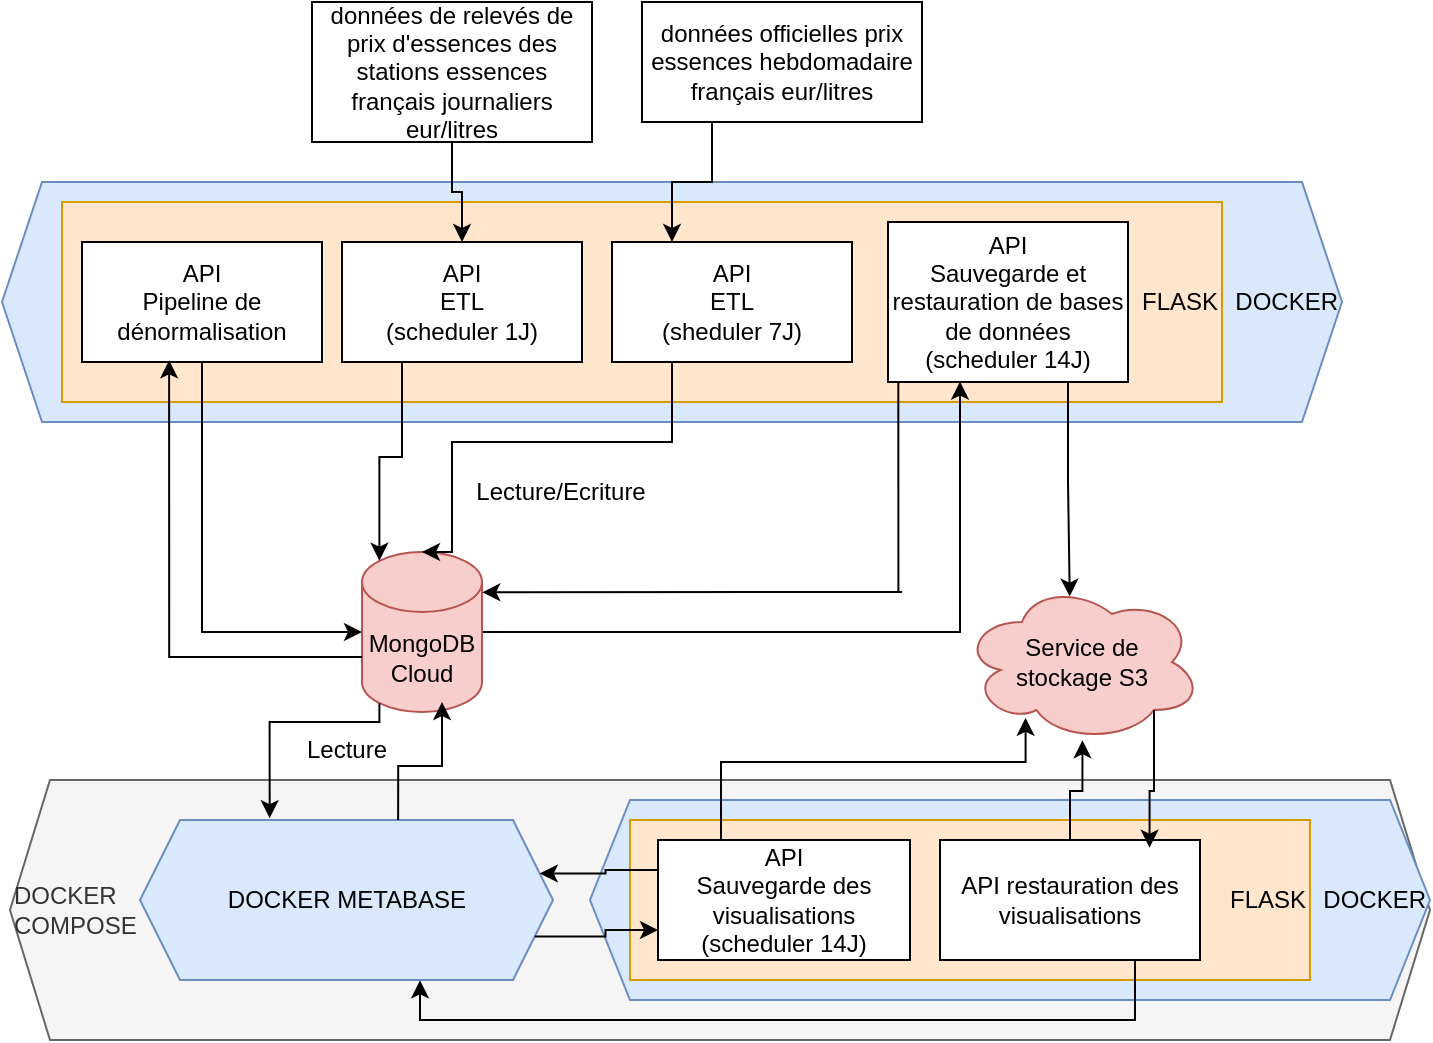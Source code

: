 <mxfile version="27.1.6">
  <diagram name="Page-1" id="DYus6r99QH-YhqP8SPfU">
    <mxGraphModel dx="1314" dy="670" grid="1" gridSize="10" guides="1" tooltips="1" connect="1" arrows="1" fold="1" page="1" pageScale="1" pageWidth="827" pageHeight="1169" math="0" shadow="0">
      <root>
        <mxCell id="0" />
        <mxCell id="1" parent="0" />
        <mxCell id="x7UDAzUqGDP_pL8HJtb2-10" value="DOCKER&lt;br&gt;COMPOSE" style="shape=hexagon;perimeter=hexagonPerimeter2;whiteSpace=wrap;html=1;fixedSize=1;align=left;fillColor=#f5f5f5;strokeColor=#666666;fontColor=#333333;" parent="1" vertex="1">
          <mxGeometry x="84" y="629" width="710" height="130" as="geometry" />
        </mxCell>
        <mxCell id="HPA1k4R3t_jq5nEZBtTo-7" value="DOCKER" style="shape=hexagon;perimeter=hexagonPerimeter2;whiteSpace=wrap;html=1;fixedSize=1;align=right;fillColor=#dae8fc;strokeColor=#6c8ebf;" parent="1" vertex="1">
          <mxGeometry x="374" y="639" width="420" height="100" as="geometry" />
        </mxCell>
        <mxCell id="HPA1k4R3t_jq5nEZBtTo-8" value="DOCKER METABASE" style="shape=hexagon;perimeter=hexagonPerimeter2;whiteSpace=wrap;html=1;fixedSize=1;align=center;fillColor=#dae8fc;strokeColor=#6c8ebf;" parent="1" vertex="1">
          <mxGeometry x="149" y="649" width="206.5" height="80" as="geometry" />
        </mxCell>
        <mxCell id="HPA1k4R3t_jq5nEZBtTo-6" value="DOCKER" style="shape=hexagon;perimeter=hexagonPerimeter2;whiteSpace=wrap;html=1;fixedSize=1;align=right;fillColor=#dae8fc;strokeColor=#6c8ebf;" parent="1" vertex="1">
          <mxGeometry x="80" y="330" width="670" height="120" as="geometry" />
        </mxCell>
        <mxCell id="RvFatmFrUb0J1HVwR3kz-6" value="FLASK" style="rounded=0;whiteSpace=wrap;html=1;align=right;fillColor=#ffe6cc;strokeColor=#d79b00;" parent="1" vertex="1">
          <mxGeometry x="110" y="340" width="580" height="100" as="geometry" />
        </mxCell>
        <mxCell id="RvFatmFrUb0J1HVwR3kz-7" style="edgeStyle=orthogonalEdgeStyle;rounded=0;orthogonalLoop=1;jettySize=auto;html=1;exitX=0.5;exitY=1;exitDx=0;exitDy=0;" parent="1" source="RvFatmFrUb0J1HVwR3kz-2" target="RvFatmFrUb0J1HVwR3kz-4" edge="1">
          <mxGeometry relative="1" as="geometry" />
        </mxCell>
        <mxCell id="RvFatmFrUb0J1HVwR3kz-2" value="&lt;span style=&quot;background-color: transparent; color: light-dark(rgb(0, 0, 0), rgb(255, 255, 255));&quot;&gt;données de relevés de prix d&#39;essences des stations essences français journaliers eur/litres&lt;/span&gt;" style="rounded=0;whiteSpace=wrap;html=1;" parent="1" vertex="1">
          <mxGeometry x="235" y="240" width="140" height="70" as="geometry" />
        </mxCell>
        <mxCell id="x7UDAzUqGDP_pL8HJtb2-3" style="edgeStyle=orthogonalEdgeStyle;rounded=0;orthogonalLoop=1;jettySize=auto;html=1;exitX=0.25;exitY=1;exitDx=0;exitDy=0;entryX=0.25;entryY=0;entryDx=0;entryDy=0;" parent="1" source="RvFatmFrUb0J1HVwR3kz-3" target="RvFatmFrUb0J1HVwR3kz-5" edge="1">
          <mxGeometry relative="1" as="geometry" />
        </mxCell>
        <mxCell id="RvFatmFrUb0J1HVwR3kz-3" value="données officielles prix essences hebdomadaire&lt;div&gt;français eur/litres&lt;/div&gt;" style="rounded=0;whiteSpace=wrap;html=1;" parent="1" vertex="1">
          <mxGeometry x="400" y="240" width="140" height="60" as="geometry" />
        </mxCell>
        <mxCell id="RvFatmFrUb0J1HVwR3kz-4" value="API&lt;br&gt;ETL&lt;br&gt;(scheduler 1J)" style="rounded=0;whiteSpace=wrap;html=1;" parent="1" vertex="1">
          <mxGeometry x="250" y="360" width="120" height="60" as="geometry" />
        </mxCell>
        <mxCell id="RvFatmFrUb0J1HVwR3kz-5" value="API&lt;br&gt;ETL&lt;br&gt;(sheduler 7J)" style="rounded=0;whiteSpace=wrap;html=1;" parent="1" vertex="1">
          <mxGeometry x="385" y="360" width="120" height="60" as="geometry" />
        </mxCell>
        <mxCell id="RvFatmFrUb0J1HVwR3kz-23" style="edgeStyle=orthogonalEdgeStyle;rounded=0;orthogonalLoop=1;jettySize=auto;html=1;exitX=1;exitY=0.5;exitDx=0;exitDy=0;exitPerimeter=0;entryX=0.3;entryY=0.997;entryDx=0;entryDy=0;entryPerimeter=0;" parent="1" source="RvFatmFrUb0J1HVwR3kz-9" target="RvFatmFrUb0J1HVwR3kz-19" edge="1">
          <mxGeometry relative="1" as="geometry">
            <mxPoint x="540" y="420" as="targetPoint" />
            <Array as="points">
              <mxPoint x="559" y="555" />
            </Array>
          </mxGeometry>
        </mxCell>
        <mxCell id="RvFatmFrUb0J1HVwR3kz-9" value="MongoDB&lt;br&gt;Cloud" style="shape=cylinder3;whiteSpace=wrap;html=1;boundedLbl=1;backgroundOutline=1;size=15;fillColor=#f8cecc;strokeColor=#b85450;" parent="1" vertex="1">
          <mxGeometry x="260" y="515" width="60" height="80" as="geometry" />
        </mxCell>
        <mxCell id="RvFatmFrUb0J1HVwR3kz-19" value="API&lt;br&gt;Sauvegarde et restauration de bases de données&lt;br&gt;(scheduler 14J)" style="rounded=0;whiteSpace=wrap;html=1;" parent="1" vertex="1">
          <mxGeometry x="523" y="350" width="120" height="80" as="geometry" />
        </mxCell>
        <mxCell id="RvFatmFrUb0J1HVwR3kz-20" style="edgeStyle=orthogonalEdgeStyle;rounded=0;orthogonalLoop=1;jettySize=auto;html=1;exitX=0.25;exitY=1;exitDx=0;exitDy=0;entryX=0.145;entryY=0;entryDx=0;entryDy=4.35;entryPerimeter=0;" parent="1" source="RvFatmFrUb0J1HVwR3kz-4" target="RvFatmFrUb0J1HVwR3kz-9" edge="1">
          <mxGeometry relative="1" as="geometry" />
        </mxCell>
        <mxCell id="RvFatmFrUb0J1HVwR3kz-21" style="edgeStyle=orthogonalEdgeStyle;rounded=0;orthogonalLoop=1;jettySize=auto;html=1;exitX=0.25;exitY=1;exitDx=0;exitDy=0;entryX=0.5;entryY=0;entryDx=0;entryDy=0;entryPerimeter=0;" parent="1" source="RvFatmFrUb0J1HVwR3kz-5" target="RvFatmFrUb0J1HVwR3kz-9" edge="1">
          <mxGeometry relative="1" as="geometry">
            <Array as="points">
              <mxPoint x="415" y="460" />
              <mxPoint x="305" y="460" />
            </Array>
          </mxGeometry>
        </mxCell>
        <mxCell id="RvFatmFrUb0J1HVwR3kz-22" style="edgeStyle=orthogonalEdgeStyle;rounded=0;orthogonalLoop=1;jettySize=auto;html=1;exitX=0.043;exitY=1.005;exitDx=0;exitDy=0;entryX=1.002;entryY=0.252;entryDx=0;entryDy=0;entryPerimeter=0;exitPerimeter=0;" parent="1" source="RvFatmFrUb0J1HVwR3kz-19" target="RvFatmFrUb0J1HVwR3kz-9" edge="1">
          <mxGeometry relative="1" as="geometry">
            <Array as="points">
              <mxPoint x="528" y="535" />
              <mxPoint x="530" y="535" />
            </Array>
          </mxGeometry>
        </mxCell>
        <mxCell id="RvFatmFrUb0J1HVwR3kz-24" value="Service de &lt;br&gt;stockage S3" style="ellipse;shape=cloud;whiteSpace=wrap;html=1;fillColor=#f8cecc;strokeColor=#b85450;" parent="1" vertex="1">
          <mxGeometry x="560" y="530" width="120" height="80" as="geometry" />
        </mxCell>
        <mxCell id="RvFatmFrUb0J1HVwR3kz-25" style="edgeStyle=orthogonalEdgeStyle;rounded=0;orthogonalLoop=1;jettySize=auto;html=1;exitX=0.75;exitY=1;exitDx=0;exitDy=0;entryX=0.449;entryY=0.091;entryDx=0;entryDy=0;entryPerimeter=0;" parent="1" source="RvFatmFrUb0J1HVwR3kz-19" target="RvFatmFrUb0J1HVwR3kz-24" edge="1">
          <mxGeometry relative="1" as="geometry" />
        </mxCell>
        <mxCell id="HPA1k4R3t_jq5nEZBtTo-1" value="FLASK" style="rounded=0;whiteSpace=wrap;html=1;align=right;fillColor=#ffe6cc;strokeColor=#d79b00;" parent="1" vertex="1">
          <mxGeometry x="394" y="649" width="340" height="80" as="geometry" />
        </mxCell>
        <mxCell id="HPA1k4R3t_jq5nEZBtTo-4" value="API&lt;br&gt;Sauvegarde des visualisations&lt;br&gt;(scheduler 14J)" style="rounded=0;whiteSpace=wrap;html=1;" parent="1" vertex="1">
          <mxGeometry x="408" y="659" width="126" height="60" as="geometry" />
        </mxCell>
        <mxCell id="HPA1k4R3t_jq5nEZBtTo-15" style="edgeStyle=orthogonalEdgeStyle;rounded=0;orthogonalLoop=1;jettySize=auto;html=1;exitX=0;exitY=0.25;exitDx=0;exitDy=0;entryX=0.968;entryY=0.334;entryDx=0;entryDy=0;entryPerimeter=0;" parent="1" source="HPA1k4R3t_jq5nEZBtTo-4" target="HPA1k4R3t_jq5nEZBtTo-8" edge="1">
          <mxGeometry relative="1" as="geometry" />
        </mxCell>
        <mxCell id="HPA1k4R3t_jq5nEZBtTo-16" style="edgeStyle=orthogonalEdgeStyle;rounded=0;orthogonalLoop=1;jettySize=auto;html=1;exitX=1;exitY=0.75;exitDx=0;exitDy=0;entryX=0;entryY=0.75;entryDx=0;entryDy=0;" parent="1" source="HPA1k4R3t_jq5nEZBtTo-8" target="HPA1k4R3t_jq5nEZBtTo-4" edge="1">
          <mxGeometry relative="1" as="geometry" />
        </mxCell>
        <mxCell id="HPA1k4R3t_jq5nEZBtTo-18" value="API restauration des visualisations" style="rounded=0;whiteSpace=wrap;html=1;" parent="1" vertex="1">
          <mxGeometry x="549" y="659" width="130" height="60" as="geometry" />
        </mxCell>
        <mxCell id="HPA1k4R3t_jq5nEZBtTo-19" style="edgeStyle=orthogonalEdgeStyle;rounded=0;orthogonalLoop=1;jettySize=auto;html=1;exitX=0.25;exitY=0;exitDx=0;exitDy=0;entryX=0.265;entryY=0.849;entryDx=0;entryDy=0;entryPerimeter=0;" parent="1" source="HPA1k4R3t_jq5nEZBtTo-4" target="RvFatmFrUb0J1HVwR3kz-24" edge="1">
          <mxGeometry relative="1" as="geometry">
            <Array as="points">
              <mxPoint x="440" y="620" />
              <mxPoint x="592" y="620" />
            </Array>
          </mxGeometry>
        </mxCell>
        <mxCell id="HPA1k4R3t_jq5nEZBtTo-20" style="edgeStyle=orthogonalEdgeStyle;rounded=0;orthogonalLoop=1;jettySize=auto;html=1;exitX=0.5;exitY=0;exitDx=0;exitDy=0;entryX=0.502;entryY=0.989;entryDx=0;entryDy=0;entryPerimeter=0;" parent="1" source="HPA1k4R3t_jq5nEZBtTo-18" target="RvFatmFrUb0J1HVwR3kz-24" edge="1">
          <mxGeometry relative="1" as="geometry" />
        </mxCell>
        <mxCell id="HPA1k4R3t_jq5nEZBtTo-24" style="edgeStyle=orthogonalEdgeStyle;rounded=0;orthogonalLoop=1;jettySize=auto;html=1;exitX=0.8;exitY=0.8;exitDx=0;exitDy=0;exitPerimeter=0;entryX=0.806;entryY=0.064;entryDx=0;entryDy=0;entryPerimeter=0;" parent="1" source="RvFatmFrUb0J1HVwR3kz-24" target="HPA1k4R3t_jq5nEZBtTo-18" edge="1">
          <mxGeometry relative="1" as="geometry" />
        </mxCell>
        <mxCell id="x7UDAzUqGDP_pL8HJtb2-9" style="edgeStyle=orthogonalEdgeStyle;rounded=0;orthogonalLoop=1;jettySize=auto;html=1;exitX=0.75;exitY=1;exitDx=0;exitDy=0;entryX=0.678;entryY=1.002;entryDx=0;entryDy=0;entryPerimeter=0;" parent="1" source="HPA1k4R3t_jq5nEZBtTo-18" target="HPA1k4R3t_jq5nEZBtTo-8" edge="1">
          <mxGeometry relative="1" as="geometry" />
        </mxCell>
        <mxCell id="x7UDAzUqGDP_pL8HJtb2-11" value="Lecture/Ecriture" style="text;html=1;align=center;verticalAlign=middle;resizable=0;points=[];autosize=1;strokeColor=none;fillColor=none;" parent="1" vertex="1">
          <mxGeometry x="304" y="470" width="110" height="30" as="geometry" />
        </mxCell>
        <mxCell id="x7UDAzUqGDP_pL8HJtb2-12" value="Lecture" style="text;html=1;align=center;verticalAlign=middle;resizable=0;points=[];autosize=1;strokeColor=none;fillColor=none;" parent="1" vertex="1">
          <mxGeometry x="222.25" y="599" width="60" height="30" as="geometry" />
        </mxCell>
        <mxCell id="ni66Df2iKQl0QjkRm9EE-3" value="API&lt;br&gt;Pipeline de dénormalisation" style="rounded=0;whiteSpace=wrap;html=1;" parent="1" vertex="1">
          <mxGeometry x="120" y="360" width="120" height="60" as="geometry" />
        </mxCell>
        <mxCell id="ni66Df2iKQl0QjkRm9EE-4" style="edgeStyle=orthogonalEdgeStyle;rounded=0;orthogonalLoop=1;jettySize=auto;html=1;exitX=0.75;exitY=1;exitDx=0;exitDy=0;entryX=0;entryY=0.5;entryDx=0;entryDy=0;entryPerimeter=0;" parent="1" source="ni66Df2iKQl0QjkRm9EE-3" target="RvFatmFrUb0J1HVwR3kz-9" edge="1">
          <mxGeometry relative="1" as="geometry">
            <Array as="points">
              <mxPoint x="180" y="420" />
              <mxPoint x="180" y="555" />
            </Array>
          </mxGeometry>
        </mxCell>
        <mxCell id="ni66Df2iKQl0QjkRm9EE-5" style="edgeStyle=orthogonalEdgeStyle;rounded=0;orthogonalLoop=1;jettySize=auto;html=1;exitX=0;exitY=0;exitDx=0;exitDy=52.5;exitPerimeter=0;entryX=0.363;entryY=0.986;entryDx=0;entryDy=0;entryPerimeter=0;" parent="1" source="RvFatmFrUb0J1HVwR3kz-9" target="ni66Df2iKQl0QjkRm9EE-3" edge="1">
          <mxGeometry relative="1" as="geometry" />
        </mxCell>
        <mxCell id="1mjks7PZAl2FSifkfttK-1" style="edgeStyle=orthogonalEdgeStyle;rounded=0;orthogonalLoop=1;jettySize=auto;html=1;exitX=0.145;exitY=1;exitDx=0;exitDy=-4.35;exitPerimeter=0;entryX=0.314;entryY=-0.011;entryDx=0;entryDy=0;entryPerimeter=0;" edge="1" parent="1" source="RvFatmFrUb0J1HVwR3kz-9" target="HPA1k4R3t_jq5nEZBtTo-8">
          <mxGeometry relative="1" as="geometry">
            <Array as="points">
              <mxPoint x="269" y="600" />
              <mxPoint x="214" y="600" />
            </Array>
          </mxGeometry>
        </mxCell>
        <mxCell id="1mjks7PZAl2FSifkfttK-3" style="edgeStyle=orthogonalEdgeStyle;rounded=0;orthogonalLoop=1;jettySize=auto;html=1;exitX=0.625;exitY=0;exitDx=0;exitDy=0;entryX=0.667;entryY=0.938;entryDx=0;entryDy=0;entryPerimeter=0;" edge="1" parent="1" source="HPA1k4R3t_jq5nEZBtTo-8" target="RvFatmFrUb0J1HVwR3kz-9">
          <mxGeometry relative="1" as="geometry" />
        </mxCell>
      </root>
    </mxGraphModel>
  </diagram>
</mxfile>
